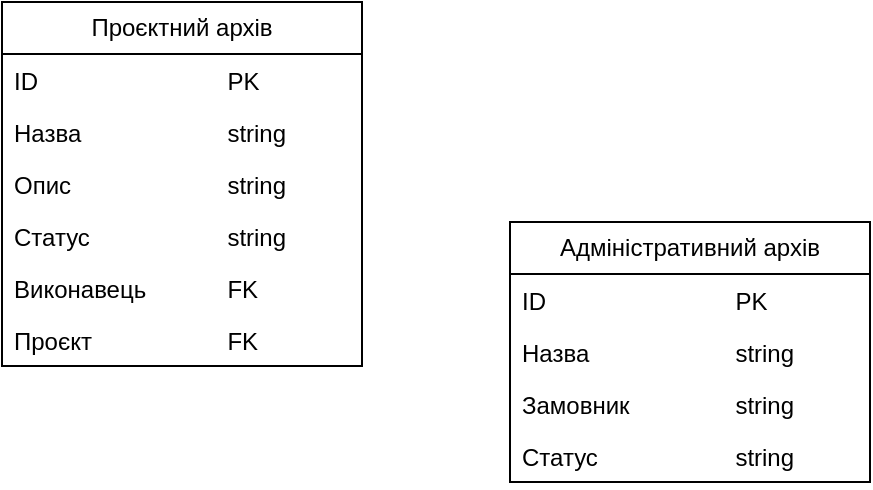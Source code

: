 <mxfile version="24.5.2" type="github">
  <diagram name="Сторінка-1" id="kV3qr5hrZs_PVD4wVamN">
    <mxGraphModel dx="1075" dy="471" grid="1" gridSize="10" guides="1" tooltips="1" connect="1" arrows="1" fold="1" page="1" pageScale="1" pageWidth="827" pageHeight="1169" math="0" shadow="0">
      <root>
        <mxCell id="0" />
        <mxCell id="1" parent="0" />
        <mxCell id="ob-pknojN60zfjSs4LGc-1" value="Адміністративний архів" style="swimlane;fontStyle=0;childLayout=stackLayout;horizontal=1;startSize=26;fillColor=none;horizontalStack=0;resizeParent=1;resizeParentMax=0;resizeLast=0;collapsible=1;marginBottom=0;whiteSpace=wrap;html=1;" vertex="1" parent="1">
          <mxGeometry x="324" y="190" width="180" height="130" as="geometry" />
        </mxCell>
        <mxCell id="ob-pknojN60zfjSs4LGc-2" value="ID&amp;nbsp;&lt;span style=&quot;white-space: pre;&quot;&gt;&#x9;&lt;/span&gt;&lt;span style=&quot;white-space: pre;&quot;&gt;&#x9;&lt;/span&gt;&lt;span style=&quot;white-space: pre;&quot;&gt;&#x9;&lt;/span&gt;&lt;span style=&quot;white-space: pre;&quot;&gt;&#x9;&lt;/span&gt;PK" style="text;strokeColor=none;fillColor=none;align=left;verticalAlign=top;spacingLeft=4;spacingRight=4;overflow=hidden;rotatable=0;points=[[0,0.5],[1,0.5]];portConstraint=eastwest;whiteSpace=wrap;html=1;" vertex="1" parent="ob-pknojN60zfjSs4LGc-1">
          <mxGeometry y="26" width="180" height="26" as="geometry" />
        </mxCell>
        <mxCell id="ob-pknojN60zfjSs4LGc-3" value="Назва&lt;span style=&quot;white-space: pre;&quot;&gt;&#x9;&lt;/span&gt;&lt;span style=&quot;white-space: pre;&quot;&gt;&#x9;&lt;/span&gt;&lt;span style=&quot;white-space: pre;&quot;&gt;&#x9;&lt;/span&gt;string" style="text;strokeColor=none;fillColor=none;align=left;verticalAlign=top;spacingLeft=4;spacingRight=4;overflow=hidden;rotatable=0;points=[[0,0.5],[1,0.5]];portConstraint=eastwest;whiteSpace=wrap;html=1;" vertex="1" parent="ob-pknojN60zfjSs4LGc-1">
          <mxGeometry y="52" width="180" height="26" as="geometry" />
        </mxCell>
        <mxCell id="ob-pknojN60zfjSs4LGc-4" value="Замовник&lt;span style=&quot;white-space: pre;&quot;&gt;&#x9;&lt;/span&gt;&lt;span style=&quot;white-space: pre;&quot;&gt;&#x9;&lt;/span&gt;string" style="text;strokeColor=none;fillColor=none;align=left;verticalAlign=top;spacingLeft=4;spacingRight=4;overflow=hidden;rotatable=0;points=[[0,0.5],[1,0.5]];portConstraint=eastwest;whiteSpace=wrap;html=1;" vertex="1" parent="ob-pknojN60zfjSs4LGc-1">
          <mxGeometry y="78" width="180" height="26" as="geometry" />
        </mxCell>
        <mxCell id="ob-pknojN60zfjSs4LGc-5" value="Статус&lt;span style=&quot;white-space: pre;&quot;&gt;&#x9;&lt;/span&gt;&lt;span style=&quot;white-space: pre;&quot;&gt;&#x9;&lt;/span&gt;&lt;span style=&quot;white-space: pre;&quot;&gt;&#x9;&lt;/span&gt;string" style="text;strokeColor=none;fillColor=none;align=left;verticalAlign=top;spacingLeft=4;spacingRight=4;overflow=hidden;rotatable=0;points=[[0,0.5],[1,0.5]];portConstraint=eastwest;whiteSpace=wrap;html=1;" vertex="1" parent="ob-pknojN60zfjSs4LGc-1">
          <mxGeometry y="104" width="180" height="26" as="geometry" />
        </mxCell>
        <mxCell id="ob-pknojN60zfjSs4LGc-15" value="Проєктний архів" style="swimlane;fontStyle=0;childLayout=stackLayout;horizontal=1;startSize=26;fillColor=none;horizontalStack=0;resizeParent=1;resizeParentMax=0;resizeLast=0;collapsible=1;marginBottom=0;whiteSpace=wrap;html=1;" vertex="1" parent="1">
          <mxGeometry x="70" y="80" width="180" height="182" as="geometry" />
        </mxCell>
        <mxCell id="ob-pknojN60zfjSs4LGc-16" value="ID&amp;nbsp;&lt;span style=&quot;white-space: pre;&quot;&gt;&#x9;&lt;/span&gt;&lt;span style=&quot;white-space: pre;&quot;&gt;&#x9;&lt;/span&gt;&lt;span style=&quot;white-space: pre;&quot;&gt;&#x9;&lt;/span&gt;&lt;span style=&quot;white-space: pre;&quot;&gt;&#x9;&lt;/span&gt;PK" style="text;strokeColor=none;fillColor=none;align=left;verticalAlign=top;spacingLeft=4;spacingRight=4;overflow=hidden;rotatable=0;points=[[0,0.5],[1,0.5]];portConstraint=eastwest;whiteSpace=wrap;html=1;" vertex="1" parent="ob-pknojN60zfjSs4LGc-15">
          <mxGeometry y="26" width="180" height="26" as="geometry" />
        </mxCell>
        <mxCell id="ob-pknojN60zfjSs4LGc-17" value="Назва&lt;span style=&quot;white-space: pre;&quot;&gt;&#x9;&lt;/span&gt;&lt;span style=&quot;white-space: pre;&quot;&gt;&#x9;&lt;/span&gt;&lt;span style=&quot;white-space: pre;&quot;&gt;&#x9;&lt;/span&gt;string" style="text;strokeColor=none;fillColor=none;align=left;verticalAlign=top;spacingLeft=4;spacingRight=4;overflow=hidden;rotatable=0;points=[[0,0.5],[1,0.5]];portConstraint=eastwest;whiteSpace=wrap;html=1;" vertex="1" parent="ob-pknojN60zfjSs4LGc-15">
          <mxGeometry y="52" width="180" height="26" as="geometry" />
        </mxCell>
        <mxCell id="ob-pknojN60zfjSs4LGc-18" value="Опис&lt;span style=&quot;white-space: pre;&quot;&gt;&#x9;&lt;/span&gt;&lt;span style=&quot;white-space: pre;&quot;&gt;&#x9;&lt;/span&gt;&lt;span style=&quot;white-space: pre;&quot;&gt;&#x9;&lt;/span&gt;string" style="text;strokeColor=none;fillColor=none;align=left;verticalAlign=top;spacingLeft=4;spacingRight=4;overflow=hidden;rotatable=0;points=[[0,0.5],[1,0.5]];portConstraint=eastwest;whiteSpace=wrap;html=1;" vertex="1" parent="ob-pknojN60zfjSs4LGc-15">
          <mxGeometry y="78" width="180" height="26" as="geometry" />
        </mxCell>
        <mxCell id="ob-pknojN60zfjSs4LGc-19" value="Статус&lt;span style=&quot;white-space: pre;&quot;&gt;&#x9;&lt;/span&gt;&lt;span style=&quot;white-space: pre;&quot;&gt;&#x9;&lt;/span&gt;&lt;span style=&quot;white-space: pre;&quot;&gt;&#x9;&lt;/span&gt;string" style="text;strokeColor=none;fillColor=none;align=left;verticalAlign=top;spacingLeft=4;spacingRight=4;overflow=hidden;rotatable=0;points=[[0,0.5],[1,0.5]];portConstraint=eastwest;whiteSpace=wrap;html=1;" vertex="1" parent="ob-pknojN60zfjSs4LGc-15">
          <mxGeometry y="104" width="180" height="26" as="geometry" />
        </mxCell>
        <mxCell id="ob-pknojN60zfjSs4LGc-21" value="Виконавець&lt;span style=&quot;white-space: pre;&quot;&gt;&#x9;&lt;/span&gt;&lt;span style=&quot;white-space: pre;&quot;&gt;&#x9;&lt;/span&gt;FK" style="text;strokeColor=none;fillColor=none;align=left;verticalAlign=top;spacingLeft=4;spacingRight=4;overflow=hidden;rotatable=0;points=[[0,0.5],[1,0.5]];portConstraint=eastwest;whiteSpace=wrap;html=1;" vertex="1" parent="ob-pknojN60zfjSs4LGc-15">
          <mxGeometry y="130" width="180" height="26" as="geometry" />
        </mxCell>
        <mxCell id="ob-pknojN60zfjSs4LGc-20" value="Проєкт&lt;span style=&quot;white-space: pre;&quot;&gt;&#x9;&lt;/span&gt;&lt;span style=&quot;white-space: pre;&quot;&gt;&#x9;&lt;/span&gt;&lt;span style=&quot;white-space: pre;&quot;&gt;&#x9;&lt;/span&gt;FK" style="text;strokeColor=none;fillColor=none;align=left;verticalAlign=top;spacingLeft=4;spacingRight=4;overflow=hidden;rotatable=0;points=[[0,0.5],[1,0.5]];portConstraint=eastwest;whiteSpace=wrap;html=1;" vertex="1" parent="ob-pknojN60zfjSs4LGc-15">
          <mxGeometry y="156" width="180" height="26" as="geometry" />
        </mxCell>
      </root>
    </mxGraphModel>
  </diagram>
</mxfile>
